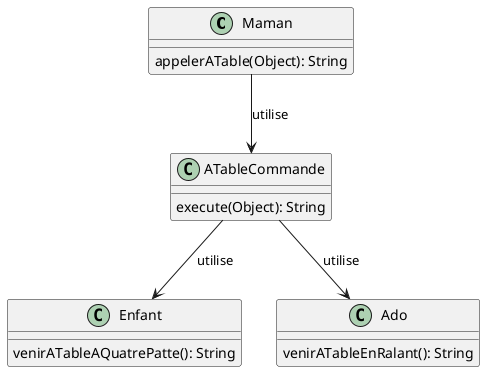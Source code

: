 @startuml Command

class Maman {
    appelerATable(Object): String
}

class Enfant {
    venirATableAQuatrePatte(): String
}

class Ado {
    venirATableEnRalant(): String
}


class ATableCommande {
    execute(Object): String
}

Maman --> ATableCommande : utilise
ATableCommande --> Ado : utilise
ATableCommande --> Enfant : utilise

@enduml